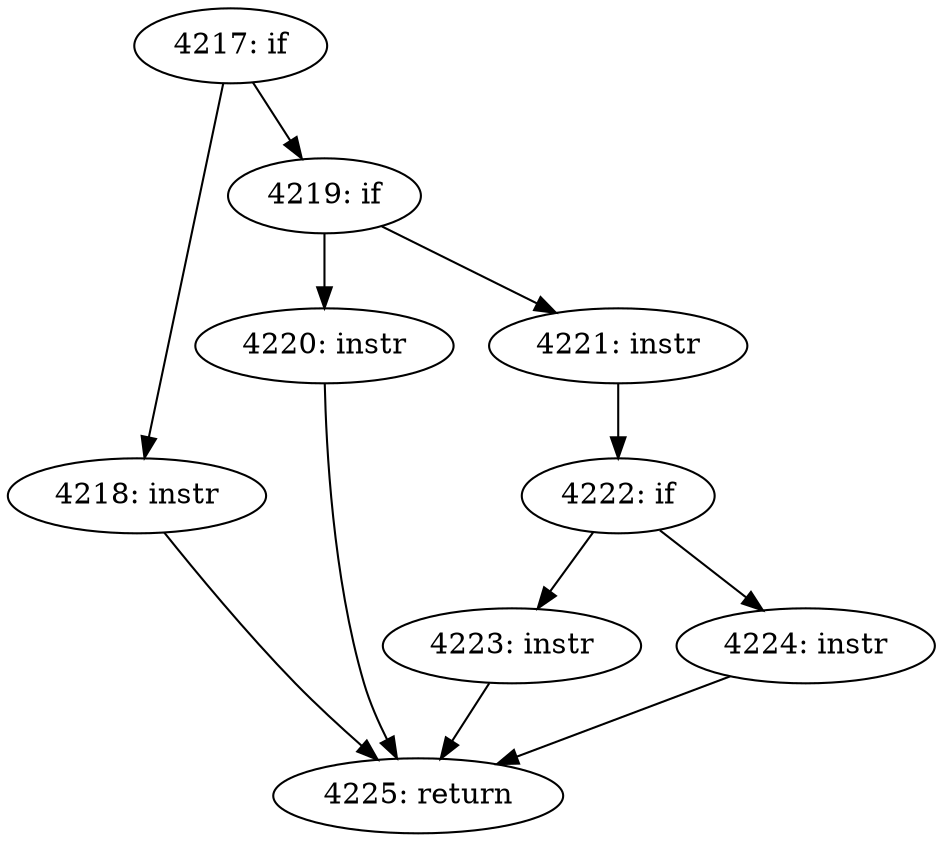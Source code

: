 digraph CFG_tcp_ack_is_dubious {
4217 [label="4217: if"]
	4217 -> 4218
	4217 -> 4219
4218 [label="4218: instr"]
	4218 -> 4225
4219 [label="4219: if"]
	4219 -> 4220
	4219 -> 4221
4220 [label="4220: instr"]
	4220 -> 4225
4221 [label="4221: instr"]
	4221 -> 4222
4222 [label="4222: if"]
	4222 -> 4223
	4222 -> 4224
4223 [label="4223: instr"]
	4223 -> 4225
4224 [label="4224: instr"]
	4224 -> 4225
4225 [label="4225: return"]
	
}
